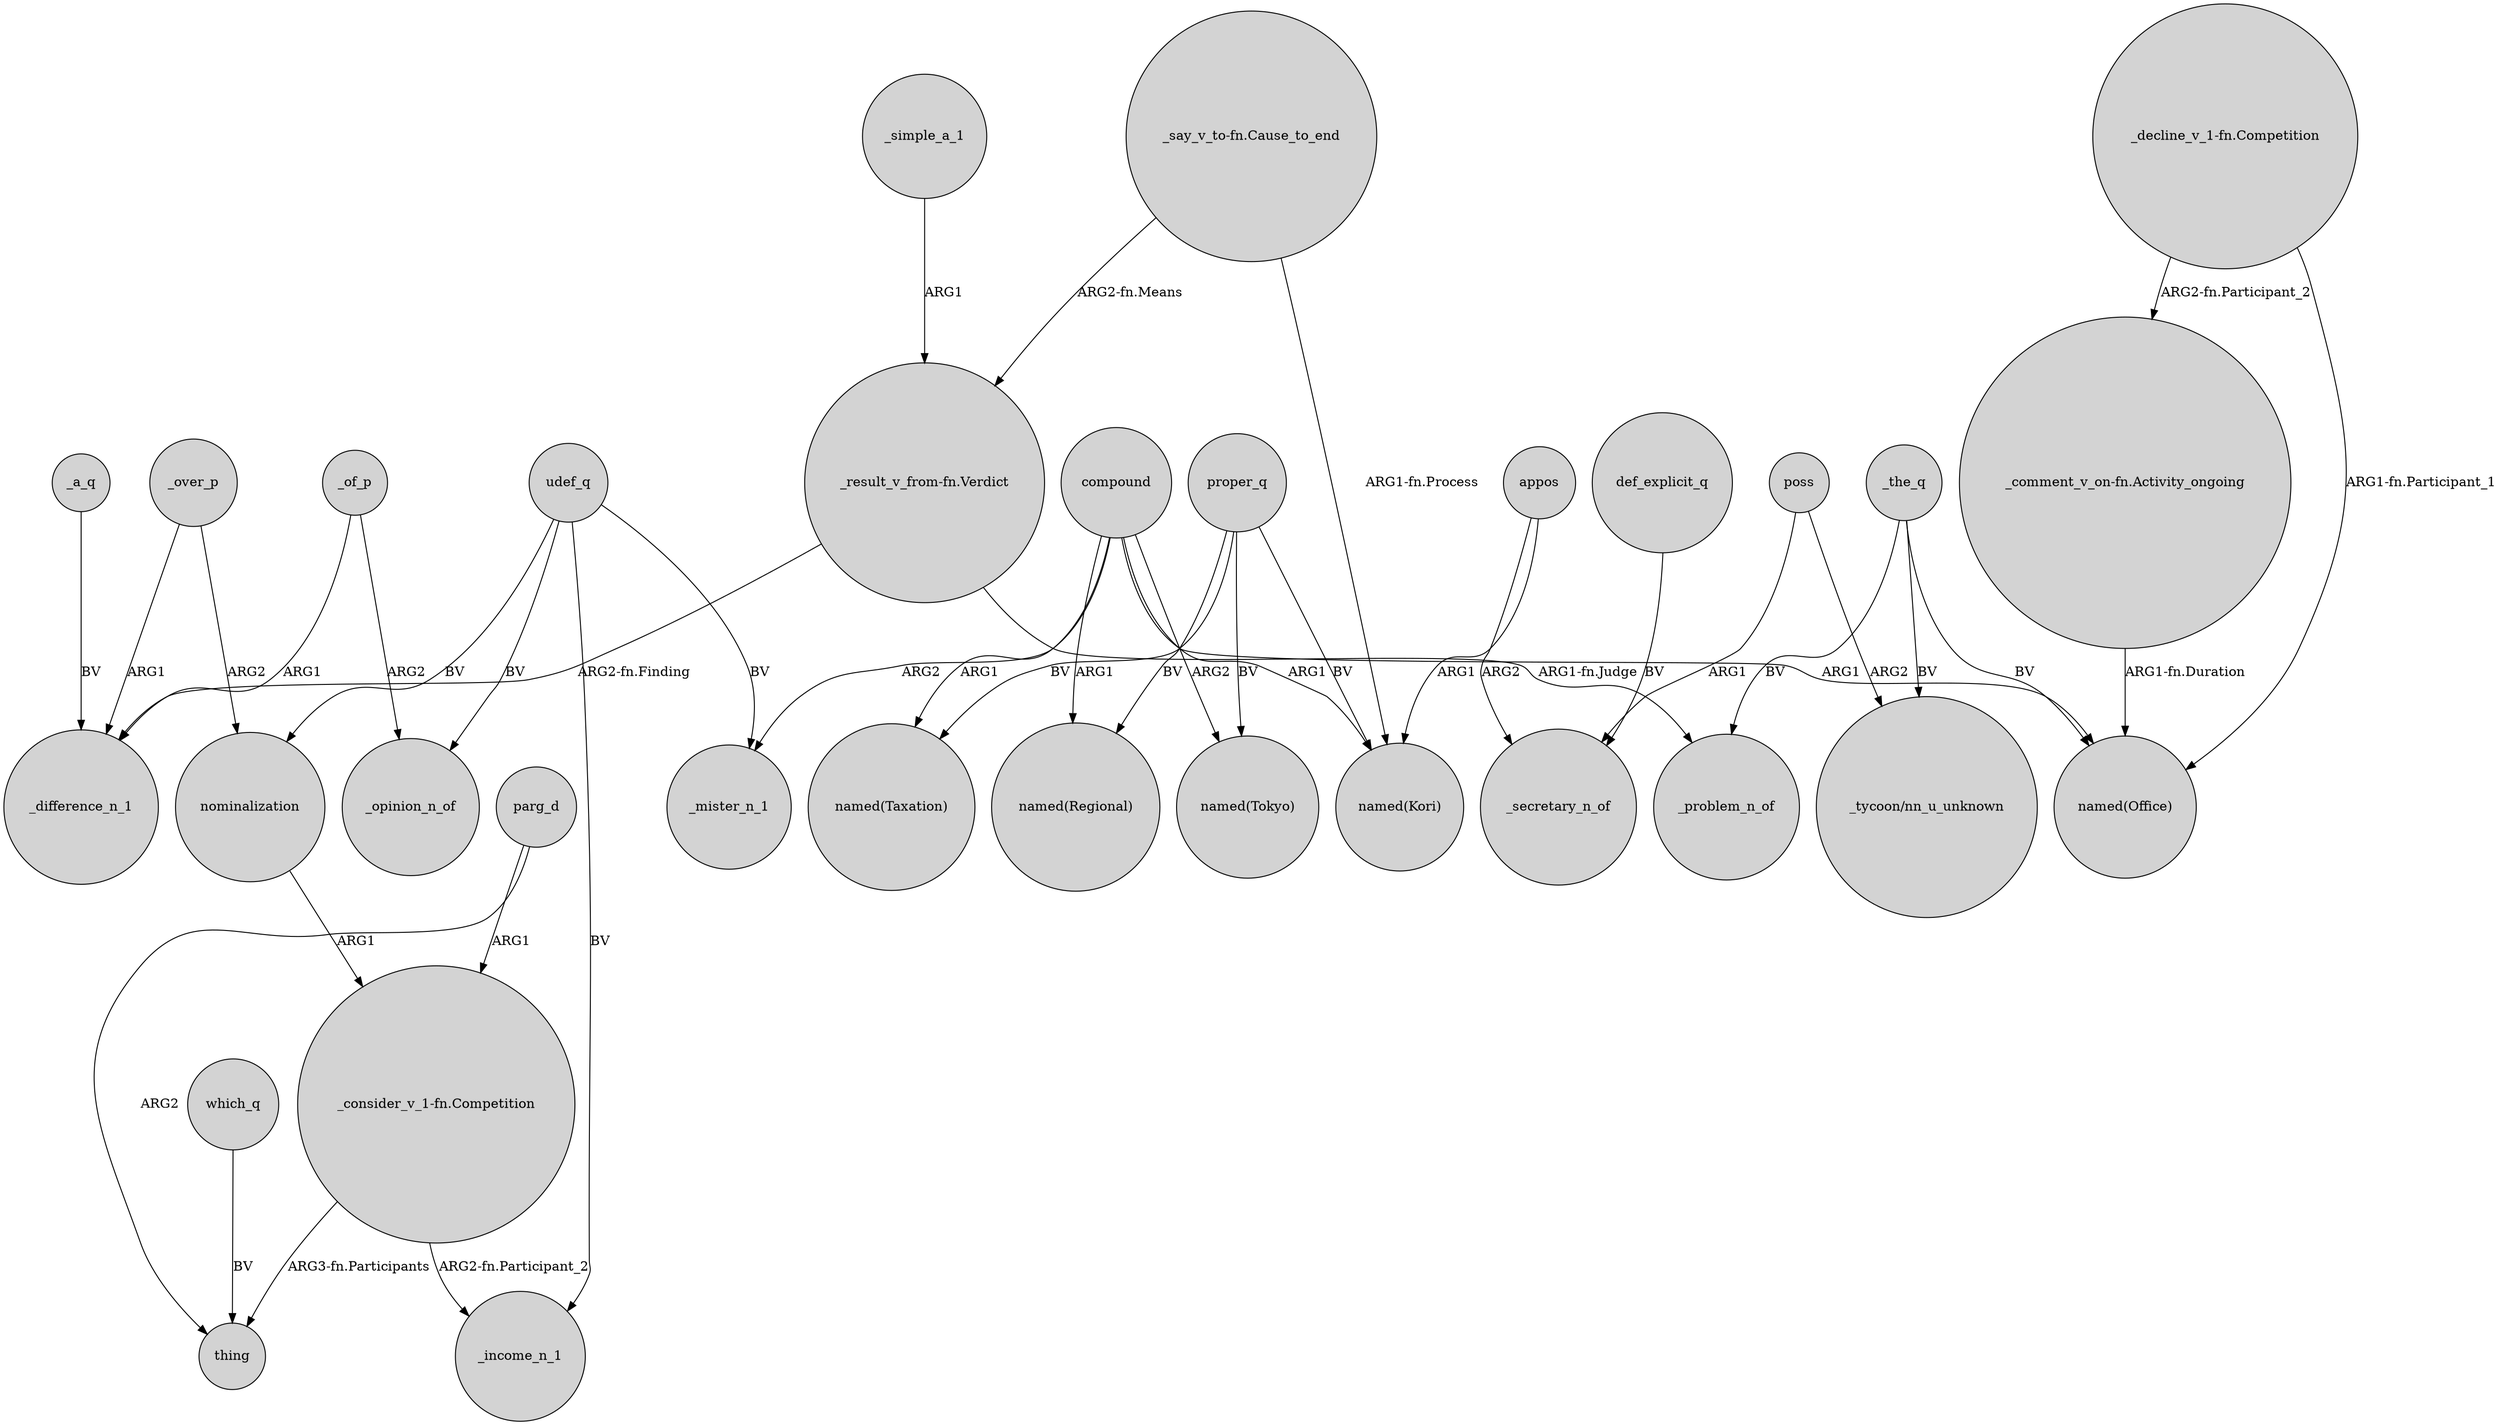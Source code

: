 digraph {
	node [shape=circle style=filled]
	_simple_a_1 -> "_result_v_from-fn.Verdict" [label=ARG1]
	compound -> _mister_n_1 [label=ARG2]
	_over_p -> nominalization [label=ARG2]
	proper_q -> "named(Taxation)" [label=BV]
	udef_q -> _income_n_1 [label=BV]
	udef_q -> nominalization [label=BV]
	which_q -> thing [label=BV]
	compound -> "named(Office)" [label=ARG1]
	_of_p -> _difference_n_1 [label=ARG1]
	"_consider_v_1-fn.Competition" -> thing [label="ARG3-fn.Participants"]
	parg_d -> "_consider_v_1-fn.Competition" [label=ARG1]
	_the_q -> "named(Office)" [label=BV]
	appos -> _secretary_n_of [label=ARG2]
	compound -> "named(Tokyo)" [label=ARG2]
	udef_q -> _mister_n_1 [label=BV]
	nominalization -> "_consider_v_1-fn.Competition" [label=ARG1]
	"_consider_v_1-fn.Competition" -> _income_n_1 [label="ARG2-fn.Participant_2"]
	parg_d -> thing [label=ARG2]
	_the_q -> "_tycoon/nn_u_unknown" [label=BV]
	"_result_v_from-fn.Verdict" -> _problem_n_of [label="ARG1-fn.Judge"]
	_the_q -> _problem_n_of [label=BV]
	"_decline_v_1-fn.Competition" -> "_comment_v_on-fn.Activity_ongoing" [label="ARG2-fn.Participant_2"]
	_of_p -> _opinion_n_of [label=ARG2]
	compound -> "named(Regional)" [label=ARG1]
	"_decline_v_1-fn.Competition" -> "named(Office)" [label="ARG1-fn.Participant_1"]
	"_comment_v_on-fn.Activity_ongoing" -> "named(Office)" [label="ARG1-fn.Duration"]
	compound -> "named(Taxation)" [label=ARG1]
	"_say_v_to-fn.Cause_to_end" -> "_result_v_from-fn.Verdict" [label="ARG2-fn.Means"]
	_over_p -> _difference_n_1 [label=ARG1]
	compound -> "named(Kori)" [label=ARG1]
	_a_q -> _difference_n_1 [label=BV]
	def_explicit_q -> _secretary_n_of [label=BV]
	"_say_v_to-fn.Cause_to_end" -> "named(Kori)" [label="ARG1-fn.Process"]
	proper_q -> "named(Regional)" [label=BV]
	poss -> "_tycoon/nn_u_unknown" [label=ARG2]
	udef_q -> _opinion_n_of [label=BV]
	proper_q -> "named(Tokyo)" [label=BV]
	"_result_v_from-fn.Verdict" -> _difference_n_1 [label="ARG2-fn.Finding"]
	poss -> _secretary_n_of [label=ARG1]
	appos -> "named(Kori)" [label=ARG1]
	proper_q -> "named(Kori)" [label=BV]
}
